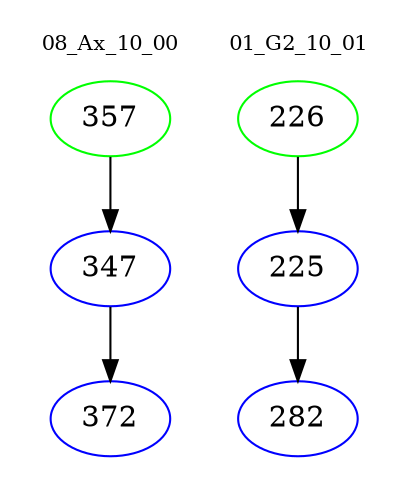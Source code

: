 digraph{
subgraph cluster_0 {
color = white
label = "08_Ax_10_00";
fontsize=10;
T0_357 [label="357", color="green"]
T0_357 -> T0_347 [color="black"]
T0_347 [label="347", color="blue"]
T0_347 -> T0_372 [color="black"]
T0_372 [label="372", color="blue"]
}
subgraph cluster_1 {
color = white
label = "01_G2_10_01";
fontsize=10;
T1_226 [label="226", color="green"]
T1_226 -> T1_225 [color="black"]
T1_225 [label="225", color="blue"]
T1_225 -> T1_282 [color="black"]
T1_282 [label="282", color="blue"]
}
}

